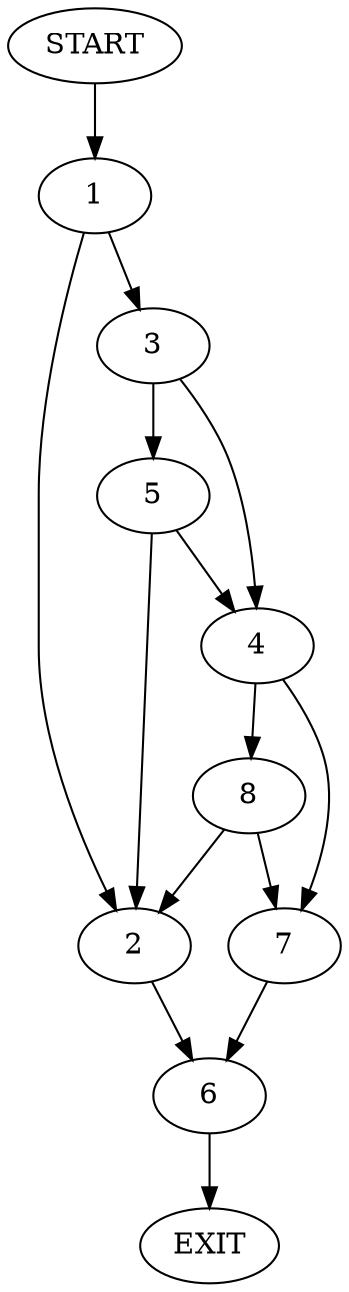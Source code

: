 digraph {
0 [label="START"]
9 [label="EXIT"]
0 -> 1
1 -> 2
1 -> 3
3 -> 4
3 -> 5
2 -> 6
4 -> 7
4 -> 8
5 -> 4
5 -> 2
8 -> 7
8 -> 2
7 -> 6
6 -> 9
}
